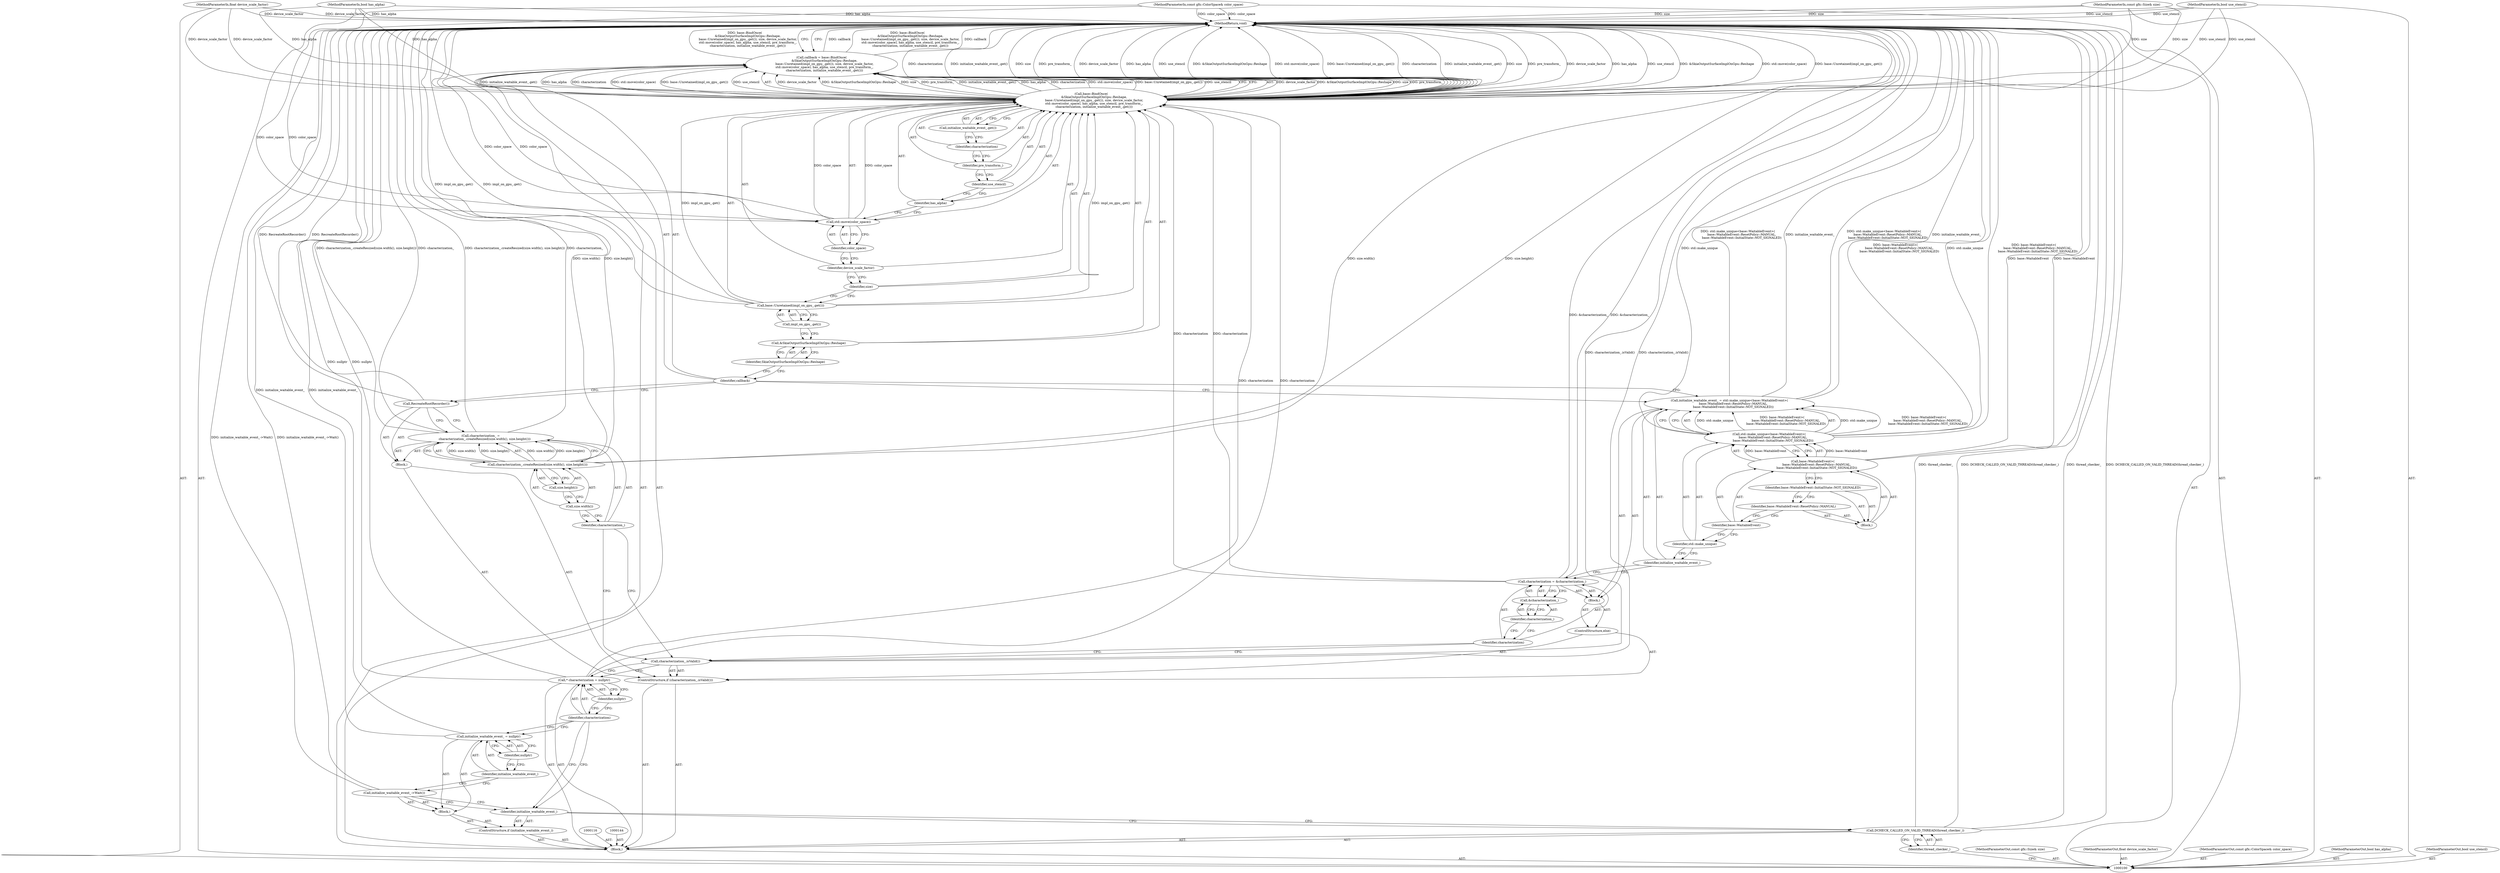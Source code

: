 digraph "1_Chrome_41f5b55ab27da6890af96f2f8f0f6dd5bc6cc93c" {
"1000161" [label="(MethodReturn,void)"];
"1000101" [label="(MethodParameterIn,const gfx::Size& size)"];
"1000241" [label="(MethodParameterOut,const gfx::Size& size)"];
"1000117" [label="(Call,* characterization = nullptr)"];
"1000118" [label="(Identifier,characterization)"];
"1000119" [label="(Identifier,nullptr)"];
"1000120" [label="(ControlStructure,if (characterization_.isValid()))"];
"1000122" [label="(Block,)"];
"1000121" [label="(Call,characterization_.isValid())"];
"1000123" [label="(Call,characterization_ =\n        characterization_.createResized(size.width(), size.height()))"];
"1000124" [label="(Identifier,characterization_)"];
"1000126" [label="(Call,size.width())"];
"1000127" [label="(Call,size.height())"];
"1000125" [label="(Call,characterization_.createResized(size.width(), size.height()))"];
"1000128" [label="(Call,RecreateRootRecorder())"];
"1000130" [label="(Block,)"];
"1000129" [label="(ControlStructure,else)"];
"1000133" [label="(Call,&characterization_)"];
"1000134" [label="(Identifier,characterization_)"];
"1000131" [label="(Call,characterization = &characterization_)"];
"1000132" [label="(Identifier,characterization)"];
"1000137" [label="(Call,std::make_unique<base::WaitableEvent>(\n        base::WaitableEvent::ResetPolicy::MANUAL,\n        base::WaitableEvent::InitialState::NOT_SIGNALED))"];
"1000138" [label="(Identifier,std::make_unique)"];
"1000135" [label="(Call,initialize_waitable_event_ = std::make_unique<base::WaitableEvent>(\n        base::WaitableEvent::ResetPolicy::MANUAL,\n        base::WaitableEvent::InitialState::NOT_SIGNALED))"];
"1000136" [label="(Identifier,initialize_waitable_event_)"];
"1000139" [label="(Call,base::WaitableEvent>(\n        base::WaitableEvent::ResetPolicy::MANUAL,\n        base::WaitableEvent::InitialState::NOT_SIGNALED))"];
"1000140" [label="(Identifier,base::WaitableEvent)"];
"1000102" [label="(MethodParameterIn,float device_scale_factor)"];
"1000242" [label="(MethodParameterOut,float device_scale_factor)"];
"1000141" [label="(Block,)"];
"1000142" [label="(Identifier,base::WaitableEvent::ResetPolicy::MANUAL)"];
"1000143" [label="(Identifier,base::WaitableEvent::InitialState::NOT_SIGNALED)"];
"1000147" [label="(Call,base::BindOnce(\n      &SkiaOutputSurfaceImplOnGpu::Reshape,\n      base::Unretained(impl_on_gpu_.get()), size, device_scale_factor,\n      std::move(color_space), has_alpha, use_stencil, pre_transform_,\n      characterization, initialize_waitable_event_.get()))"];
"1000145" [label="(Call,callback = base::BindOnce(\n      &SkiaOutputSurfaceImplOnGpu::Reshape,\n      base::Unretained(impl_on_gpu_.get()), size, device_scale_factor,\n      std::move(color_space), has_alpha, use_stencil, pre_transform_,\n      characterization, initialize_waitable_event_.get()))"];
"1000146" [label="(Identifier,callback)"];
"1000148" [label="(Call,&SkiaOutputSurfaceImplOnGpu::Reshape)"];
"1000149" [label="(Identifier,SkiaOutputSurfaceImplOnGpu::Reshape)"];
"1000151" [label="(Call,impl_on_gpu_.get())"];
"1000152" [label="(Identifier,size)"];
"1000153" [label="(Identifier,device_scale_factor)"];
"1000150" [label="(Call,base::Unretained(impl_on_gpu_.get()))"];
"1000155" [label="(Identifier,color_space)"];
"1000156" [label="(Identifier,has_alpha)"];
"1000157" [label="(Identifier,use_stencil)"];
"1000158" [label="(Identifier,pre_transform_)"];
"1000154" [label="(Call,std::move(color_space))"];
"1000160" [label="(Call,initialize_waitable_event_.get())"];
"1000159" [label="(Identifier,characterization)"];
"1000103" [label="(MethodParameterIn,const gfx::ColorSpace& color_space)"];
"1000243" [label="(MethodParameterOut,const gfx::ColorSpace& color_space)"];
"1000104" [label="(MethodParameterIn,bool has_alpha)"];
"1000244" [label="(MethodParameterOut,bool has_alpha)"];
"1000105" [label="(MethodParameterIn,bool use_stencil)"];
"1000245" [label="(MethodParameterOut,bool use_stencil)"];
"1000106" [label="(Block,)"];
"1000107" [label="(Call,DCHECK_CALLED_ON_VALID_THREAD(thread_checker_))"];
"1000108" [label="(Identifier,thread_checker_)"];
"1000109" [label="(ControlStructure,if (initialize_waitable_event_))"];
"1000111" [label="(Block,)"];
"1000110" [label="(Identifier,initialize_waitable_event_)"];
"1000112" [label="(Call,initialize_waitable_event_->Wait())"];
"1000115" [label="(Identifier,nullptr)"];
"1000113" [label="(Call,initialize_waitable_event_ = nullptr)"];
"1000114" [label="(Identifier,initialize_waitable_event_)"];
"1000161" -> "1000100"  [label="AST: "];
"1000161" -> "1000145"  [label="CFG: "];
"1000125" -> "1000161"  [label="DDG: size.width()"];
"1000125" -> "1000161"  [label="DDG: size.height()"];
"1000123" -> "1000161"  [label="DDG: characterization_.createResized(size.width(), size.height())"];
"1000123" -> "1000161"  [label="DDG: characterization_"];
"1000107" -> "1000161"  [label="DDG: thread_checker_"];
"1000107" -> "1000161"  [label="DDG: DCHECK_CALLED_ON_VALID_THREAD(thread_checker_)"];
"1000147" -> "1000161"  [label="DDG: use_stencil"];
"1000147" -> "1000161"  [label="DDG: &SkiaOutputSurfaceImplOnGpu::Reshape"];
"1000147" -> "1000161"  [label="DDG: std::move(color_space)"];
"1000147" -> "1000161"  [label="DDG: base::Unretained(impl_on_gpu_.get())"];
"1000147" -> "1000161"  [label="DDG: characterization"];
"1000147" -> "1000161"  [label="DDG: initialize_waitable_event_.get()"];
"1000147" -> "1000161"  [label="DDG: size"];
"1000147" -> "1000161"  [label="DDG: pre_transform_"];
"1000147" -> "1000161"  [label="DDG: device_scale_factor"];
"1000147" -> "1000161"  [label="DDG: has_alpha"];
"1000104" -> "1000161"  [label="DDG: has_alpha"];
"1000105" -> "1000161"  [label="DDG: use_stencil"];
"1000121" -> "1000161"  [label="DDG: characterization_.isValid()"];
"1000117" -> "1000161"  [label="DDG: nullptr"];
"1000145" -> "1000161"  [label="DDG: callback"];
"1000145" -> "1000161"  [label="DDG: base::BindOnce(\n      &SkiaOutputSurfaceImplOnGpu::Reshape,\n      base::Unretained(impl_on_gpu_.get()), size, device_scale_factor,\n      std::move(color_space), has_alpha, use_stencil, pre_transform_,\n      characterization, initialize_waitable_event_.get())"];
"1000135" -> "1000161"  [label="DDG: std::make_unique<base::WaitableEvent>(\n        base::WaitableEvent::ResetPolicy::MANUAL,\n        base::WaitableEvent::InitialState::NOT_SIGNALED)"];
"1000135" -> "1000161"  [label="DDG: initialize_waitable_event_"];
"1000150" -> "1000161"  [label="DDG: impl_on_gpu_.get()"];
"1000113" -> "1000161"  [label="DDG: initialize_waitable_event_"];
"1000137" -> "1000161"  [label="DDG: base::WaitableEvent>(\n        base::WaitableEvent::ResetPolicy::MANUAL,\n        base::WaitableEvent::InitialState::NOT_SIGNALED)"];
"1000137" -> "1000161"  [label="DDG: std::make_unique"];
"1000139" -> "1000161"  [label="DDG: base::WaitableEvent"];
"1000154" -> "1000161"  [label="DDG: color_space"];
"1000103" -> "1000161"  [label="DDG: color_space"];
"1000131" -> "1000161"  [label="DDG: &characterization_"];
"1000102" -> "1000161"  [label="DDG: device_scale_factor"];
"1000112" -> "1000161"  [label="DDG: initialize_waitable_event_->Wait()"];
"1000101" -> "1000161"  [label="DDG: size"];
"1000128" -> "1000161"  [label="DDG: RecreateRootRecorder()"];
"1000101" -> "1000100"  [label="AST: "];
"1000101" -> "1000161"  [label="DDG: size"];
"1000101" -> "1000147"  [label="DDG: size"];
"1000241" -> "1000100"  [label="AST: "];
"1000117" -> "1000106"  [label="AST: "];
"1000117" -> "1000119"  [label="CFG: "];
"1000118" -> "1000117"  [label="AST: "];
"1000119" -> "1000117"  [label="AST: "];
"1000121" -> "1000117"  [label="CFG: "];
"1000117" -> "1000161"  [label="DDG: nullptr"];
"1000117" -> "1000147"  [label="DDG: characterization"];
"1000118" -> "1000117"  [label="AST: "];
"1000118" -> "1000113"  [label="CFG: "];
"1000118" -> "1000110"  [label="CFG: "];
"1000119" -> "1000118"  [label="CFG: "];
"1000119" -> "1000117"  [label="AST: "];
"1000119" -> "1000118"  [label="CFG: "];
"1000117" -> "1000119"  [label="CFG: "];
"1000120" -> "1000106"  [label="AST: "];
"1000121" -> "1000120"  [label="AST: "];
"1000122" -> "1000120"  [label="AST: "];
"1000129" -> "1000120"  [label="AST: "];
"1000122" -> "1000120"  [label="AST: "];
"1000123" -> "1000122"  [label="AST: "];
"1000128" -> "1000122"  [label="AST: "];
"1000121" -> "1000120"  [label="AST: "];
"1000121" -> "1000117"  [label="CFG: "];
"1000124" -> "1000121"  [label="CFG: "];
"1000132" -> "1000121"  [label="CFG: "];
"1000121" -> "1000161"  [label="DDG: characterization_.isValid()"];
"1000123" -> "1000122"  [label="AST: "];
"1000123" -> "1000125"  [label="CFG: "];
"1000124" -> "1000123"  [label="AST: "];
"1000125" -> "1000123"  [label="AST: "];
"1000128" -> "1000123"  [label="CFG: "];
"1000123" -> "1000161"  [label="DDG: characterization_.createResized(size.width(), size.height())"];
"1000123" -> "1000161"  [label="DDG: characterization_"];
"1000125" -> "1000123"  [label="DDG: size.width()"];
"1000125" -> "1000123"  [label="DDG: size.height()"];
"1000124" -> "1000123"  [label="AST: "];
"1000124" -> "1000121"  [label="CFG: "];
"1000126" -> "1000124"  [label="CFG: "];
"1000126" -> "1000125"  [label="AST: "];
"1000126" -> "1000124"  [label="CFG: "];
"1000127" -> "1000126"  [label="CFG: "];
"1000127" -> "1000125"  [label="AST: "];
"1000127" -> "1000126"  [label="CFG: "];
"1000125" -> "1000127"  [label="CFG: "];
"1000125" -> "1000123"  [label="AST: "];
"1000125" -> "1000127"  [label="CFG: "];
"1000126" -> "1000125"  [label="AST: "];
"1000127" -> "1000125"  [label="AST: "];
"1000123" -> "1000125"  [label="CFG: "];
"1000125" -> "1000161"  [label="DDG: size.width()"];
"1000125" -> "1000161"  [label="DDG: size.height()"];
"1000125" -> "1000123"  [label="DDG: size.width()"];
"1000125" -> "1000123"  [label="DDG: size.height()"];
"1000128" -> "1000122"  [label="AST: "];
"1000128" -> "1000123"  [label="CFG: "];
"1000146" -> "1000128"  [label="CFG: "];
"1000128" -> "1000161"  [label="DDG: RecreateRootRecorder()"];
"1000130" -> "1000129"  [label="AST: "];
"1000131" -> "1000130"  [label="AST: "];
"1000135" -> "1000130"  [label="AST: "];
"1000129" -> "1000120"  [label="AST: "];
"1000130" -> "1000129"  [label="AST: "];
"1000133" -> "1000131"  [label="AST: "];
"1000133" -> "1000134"  [label="CFG: "];
"1000134" -> "1000133"  [label="AST: "];
"1000131" -> "1000133"  [label="CFG: "];
"1000134" -> "1000133"  [label="AST: "];
"1000134" -> "1000132"  [label="CFG: "];
"1000133" -> "1000134"  [label="CFG: "];
"1000131" -> "1000130"  [label="AST: "];
"1000131" -> "1000133"  [label="CFG: "];
"1000132" -> "1000131"  [label="AST: "];
"1000133" -> "1000131"  [label="AST: "];
"1000136" -> "1000131"  [label="CFG: "];
"1000131" -> "1000161"  [label="DDG: &characterization_"];
"1000131" -> "1000147"  [label="DDG: characterization"];
"1000132" -> "1000131"  [label="AST: "];
"1000132" -> "1000121"  [label="CFG: "];
"1000134" -> "1000132"  [label="CFG: "];
"1000137" -> "1000135"  [label="AST: "];
"1000137" -> "1000139"  [label="CFG: "];
"1000138" -> "1000137"  [label="AST: "];
"1000139" -> "1000137"  [label="AST: "];
"1000135" -> "1000137"  [label="CFG: "];
"1000137" -> "1000161"  [label="DDG: base::WaitableEvent>(\n        base::WaitableEvent::ResetPolicy::MANUAL,\n        base::WaitableEvent::InitialState::NOT_SIGNALED)"];
"1000137" -> "1000161"  [label="DDG: std::make_unique"];
"1000137" -> "1000135"  [label="DDG: std::make_unique"];
"1000137" -> "1000135"  [label="DDG: base::WaitableEvent>(\n        base::WaitableEvent::ResetPolicy::MANUAL,\n        base::WaitableEvent::InitialState::NOT_SIGNALED)"];
"1000139" -> "1000137"  [label="DDG: base::WaitableEvent"];
"1000138" -> "1000137"  [label="AST: "];
"1000138" -> "1000136"  [label="CFG: "];
"1000140" -> "1000138"  [label="CFG: "];
"1000135" -> "1000130"  [label="AST: "];
"1000135" -> "1000137"  [label="CFG: "];
"1000136" -> "1000135"  [label="AST: "];
"1000137" -> "1000135"  [label="AST: "];
"1000146" -> "1000135"  [label="CFG: "];
"1000135" -> "1000161"  [label="DDG: std::make_unique<base::WaitableEvent>(\n        base::WaitableEvent::ResetPolicy::MANUAL,\n        base::WaitableEvent::InitialState::NOT_SIGNALED)"];
"1000135" -> "1000161"  [label="DDG: initialize_waitable_event_"];
"1000137" -> "1000135"  [label="DDG: std::make_unique"];
"1000137" -> "1000135"  [label="DDG: base::WaitableEvent>(\n        base::WaitableEvent::ResetPolicy::MANUAL,\n        base::WaitableEvent::InitialState::NOT_SIGNALED)"];
"1000136" -> "1000135"  [label="AST: "];
"1000136" -> "1000131"  [label="CFG: "];
"1000138" -> "1000136"  [label="CFG: "];
"1000139" -> "1000137"  [label="AST: "];
"1000139" -> "1000143"  [label="CFG: "];
"1000140" -> "1000139"  [label="AST: "];
"1000141" -> "1000139"  [label="AST: "];
"1000137" -> "1000139"  [label="CFG: "];
"1000139" -> "1000161"  [label="DDG: base::WaitableEvent"];
"1000139" -> "1000137"  [label="DDG: base::WaitableEvent"];
"1000140" -> "1000139"  [label="AST: "];
"1000140" -> "1000138"  [label="CFG: "];
"1000142" -> "1000140"  [label="CFG: "];
"1000102" -> "1000100"  [label="AST: "];
"1000102" -> "1000161"  [label="DDG: device_scale_factor"];
"1000102" -> "1000147"  [label="DDG: device_scale_factor"];
"1000242" -> "1000100"  [label="AST: "];
"1000141" -> "1000139"  [label="AST: "];
"1000142" -> "1000141"  [label="AST: "];
"1000143" -> "1000141"  [label="AST: "];
"1000142" -> "1000141"  [label="AST: "];
"1000142" -> "1000140"  [label="CFG: "];
"1000143" -> "1000142"  [label="CFG: "];
"1000143" -> "1000141"  [label="AST: "];
"1000143" -> "1000142"  [label="CFG: "];
"1000139" -> "1000143"  [label="CFG: "];
"1000147" -> "1000145"  [label="AST: "];
"1000147" -> "1000160"  [label="CFG: "];
"1000148" -> "1000147"  [label="AST: "];
"1000150" -> "1000147"  [label="AST: "];
"1000152" -> "1000147"  [label="AST: "];
"1000153" -> "1000147"  [label="AST: "];
"1000154" -> "1000147"  [label="AST: "];
"1000156" -> "1000147"  [label="AST: "];
"1000157" -> "1000147"  [label="AST: "];
"1000158" -> "1000147"  [label="AST: "];
"1000159" -> "1000147"  [label="AST: "];
"1000160" -> "1000147"  [label="AST: "];
"1000145" -> "1000147"  [label="CFG: "];
"1000147" -> "1000161"  [label="DDG: use_stencil"];
"1000147" -> "1000161"  [label="DDG: &SkiaOutputSurfaceImplOnGpu::Reshape"];
"1000147" -> "1000161"  [label="DDG: std::move(color_space)"];
"1000147" -> "1000161"  [label="DDG: base::Unretained(impl_on_gpu_.get())"];
"1000147" -> "1000161"  [label="DDG: characterization"];
"1000147" -> "1000161"  [label="DDG: initialize_waitable_event_.get()"];
"1000147" -> "1000161"  [label="DDG: size"];
"1000147" -> "1000161"  [label="DDG: pre_transform_"];
"1000147" -> "1000161"  [label="DDG: device_scale_factor"];
"1000147" -> "1000161"  [label="DDG: has_alpha"];
"1000147" -> "1000145"  [label="DDG: device_scale_factor"];
"1000147" -> "1000145"  [label="DDG: &SkiaOutputSurfaceImplOnGpu::Reshape"];
"1000147" -> "1000145"  [label="DDG: size"];
"1000147" -> "1000145"  [label="DDG: pre_transform_"];
"1000147" -> "1000145"  [label="DDG: initialize_waitable_event_.get()"];
"1000147" -> "1000145"  [label="DDG: has_alpha"];
"1000147" -> "1000145"  [label="DDG: characterization"];
"1000147" -> "1000145"  [label="DDG: std::move(color_space)"];
"1000147" -> "1000145"  [label="DDG: base::Unretained(impl_on_gpu_.get())"];
"1000147" -> "1000145"  [label="DDG: use_stencil"];
"1000150" -> "1000147"  [label="DDG: impl_on_gpu_.get()"];
"1000101" -> "1000147"  [label="DDG: size"];
"1000102" -> "1000147"  [label="DDG: device_scale_factor"];
"1000154" -> "1000147"  [label="DDG: color_space"];
"1000104" -> "1000147"  [label="DDG: has_alpha"];
"1000105" -> "1000147"  [label="DDG: use_stencil"];
"1000131" -> "1000147"  [label="DDG: characterization"];
"1000117" -> "1000147"  [label="DDG: characterization"];
"1000145" -> "1000106"  [label="AST: "];
"1000145" -> "1000147"  [label="CFG: "];
"1000146" -> "1000145"  [label="AST: "];
"1000147" -> "1000145"  [label="AST: "];
"1000161" -> "1000145"  [label="CFG: "];
"1000145" -> "1000161"  [label="DDG: callback"];
"1000145" -> "1000161"  [label="DDG: base::BindOnce(\n      &SkiaOutputSurfaceImplOnGpu::Reshape,\n      base::Unretained(impl_on_gpu_.get()), size, device_scale_factor,\n      std::move(color_space), has_alpha, use_stencil, pre_transform_,\n      characterization, initialize_waitable_event_.get())"];
"1000147" -> "1000145"  [label="DDG: device_scale_factor"];
"1000147" -> "1000145"  [label="DDG: &SkiaOutputSurfaceImplOnGpu::Reshape"];
"1000147" -> "1000145"  [label="DDG: size"];
"1000147" -> "1000145"  [label="DDG: pre_transform_"];
"1000147" -> "1000145"  [label="DDG: initialize_waitable_event_.get()"];
"1000147" -> "1000145"  [label="DDG: has_alpha"];
"1000147" -> "1000145"  [label="DDG: characterization"];
"1000147" -> "1000145"  [label="DDG: std::move(color_space)"];
"1000147" -> "1000145"  [label="DDG: base::Unretained(impl_on_gpu_.get())"];
"1000147" -> "1000145"  [label="DDG: use_stencil"];
"1000146" -> "1000145"  [label="AST: "];
"1000146" -> "1000128"  [label="CFG: "];
"1000146" -> "1000135"  [label="CFG: "];
"1000149" -> "1000146"  [label="CFG: "];
"1000148" -> "1000147"  [label="AST: "];
"1000148" -> "1000149"  [label="CFG: "];
"1000149" -> "1000148"  [label="AST: "];
"1000151" -> "1000148"  [label="CFG: "];
"1000149" -> "1000148"  [label="AST: "];
"1000149" -> "1000146"  [label="CFG: "];
"1000148" -> "1000149"  [label="CFG: "];
"1000151" -> "1000150"  [label="AST: "];
"1000151" -> "1000148"  [label="CFG: "];
"1000150" -> "1000151"  [label="CFG: "];
"1000152" -> "1000147"  [label="AST: "];
"1000152" -> "1000150"  [label="CFG: "];
"1000153" -> "1000152"  [label="CFG: "];
"1000153" -> "1000147"  [label="AST: "];
"1000153" -> "1000152"  [label="CFG: "];
"1000155" -> "1000153"  [label="CFG: "];
"1000150" -> "1000147"  [label="AST: "];
"1000150" -> "1000151"  [label="CFG: "];
"1000151" -> "1000150"  [label="AST: "];
"1000152" -> "1000150"  [label="CFG: "];
"1000150" -> "1000161"  [label="DDG: impl_on_gpu_.get()"];
"1000150" -> "1000147"  [label="DDG: impl_on_gpu_.get()"];
"1000155" -> "1000154"  [label="AST: "];
"1000155" -> "1000153"  [label="CFG: "];
"1000154" -> "1000155"  [label="CFG: "];
"1000156" -> "1000147"  [label="AST: "];
"1000156" -> "1000154"  [label="CFG: "];
"1000157" -> "1000156"  [label="CFG: "];
"1000157" -> "1000147"  [label="AST: "];
"1000157" -> "1000156"  [label="CFG: "];
"1000158" -> "1000157"  [label="CFG: "];
"1000158" -> "1000147"  [label="AST: "];
"1000158" -> "1000157"  [label="CFG: "];
"1000159" -> "1000158"  [label="CFG: "];
"1000154" -> "1000147"  [label="AST: "];
"1000154" -> "1000155"  [label="CFG: "];
"1000155" -> "1000154"  [label="AST: "];
"1000156" -> "1000154"  [label="CFG: "];
"1000154" -> "1000161"  [label="DDG: color_space"];
"1000154" -> "1000147"  [label="DDG: color_space"];
"1000103" -> "1000154"  [label="DDG: color_space"];
"1000160" -> "1000147"  [label="AST: "];
"1000160" -> "1000159"  [label="CFG: "];
"1000147" -> "1000160"  [label="CFG: "];
"1000159" -> "1000147"  [label="AST: "];
"1000159" -> "1000158"  [label="CFG: "];
"1000160" -> "1000159"  [label="CFG: "];
"1000103" -> "1000100"  [label="AST: "];
"1000103" -> "1000161"  [label="DDG: color_space"];
"1000103" -> "1000154"  [label="DDG: color_space"];
"1000243" -> "1000100"  [label="AST: "];
"1000104" -> "1000100"  [label="AST: "];
"1000104" -> "1000161"  [label="DDG: has_alpha"];
"1000104" -> "1000147"  [label="DDG: has_alpha"];
"1000244" -> "1000100"  [label="AST: "];
"1000105" -> "1000100"  [label="AST: "];
"1000105" -> "1000161"  [label="DDG: use_stencil"];
"1000105" -> "1000147"  [label="DDG: use_stencil"];
"1000245" -> "1000100"  [label="AST: "];
"1000106" -> "1000100"  [label="AST: "];
"1000107" -> "1000106"  [label="AST: "];
"1000109" -> "1000106"  [label="AST: "];
"1000116" -> "1000106"  [label="AST: "];
"1000117" -> "1000106"  [label="AST: "];
"1000120" -> "1000106"  [label="AST: "];
"1000144" -> "1000106"  [label="AST: "];
"1000145" -> "1000106"  [label="AST: "];
"1000107" -> "1000106"  [label="AST: "];
"1000107" -> "1000108"  [label="CFG: "];
"1000108" -> "1000107"  [label="AST: "];
"1000110" -> "1000107"  [label="CFG: "];
"1000107" -> "1000161"  [label="DDG: thread_checker_"];
"1000107" -> "1000161"  [label="DDG: DCHECK_CALLED_ON_VALID_THREAD(thread_checker_)"];
"1000108" -> "1000107"  [label="AST: "];
"1000108" -> "1000100"  [label="CFG: "];
"1000107" -> "1000108"  [label="CFG: "];
"1000109" -> "1000106"  [label="AST: "];
"1000110" -> "1000109"  [label="AST: "];
"1000111" -> "1000109"  [label="AST: "];
"1000111" -> "1000109"  [label="AST: "];
"1000112" -> "1000111"  [label="AST: "];
"1000113" -> "1000111"  [label="AST: "];
"1000110" -> "1000109"  [label="AST: "];
"1000110" -> "1000107"  [label="CFG: "];
"1000112" -> "1000110"  [label="CFG: "];
"1000118" -> "1000110"  [label="CFG: "];
"1000112" -> "1000111"  [label="AST: "];
"1000112" -> "1000110"  [label="CFG: "];
"1000114" -> "1000112"  [label="CFG: "];
"1000112" -> "1000161"  [label="DDG: initialize_waitable_event_->Wait()"];
"1000115" -> "1000113"  [label="AST: "];
"1000115" -> "1000114"  [label="CFG: "];
"1000113" -> "1000115"  [label="CFG: "];
"1000113" -> "1000111"  [label="AST: "];
"1000113" -> "1000115"  [label="CFG: "];
"1000114" -> "1000113"  [label="AST: "];
"1000115" -> "1000113"  [label="AST: "];
"1000118" -> "1000113"  [label="CFG: "];
"1000113" -> "1000161"  [label="DDG: initialize_waitable_event_"];
"1000114" -> "1000113"  [label="AST: "];
"1000114" -> "1000112"  [label="CFG: "];
"1000115" -> "1000114"  [label="CFG: "];
}
